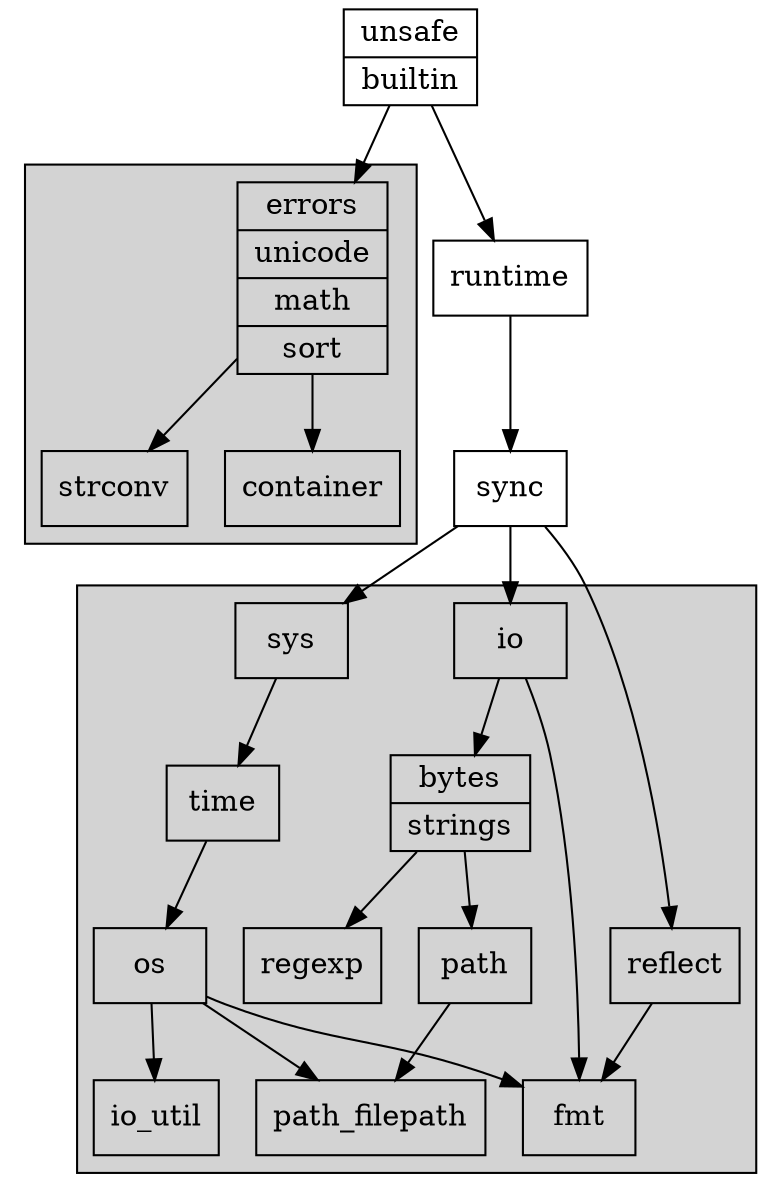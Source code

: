 digraph G {
	node [shape = record]; 
	builtin -> unicode
	builtin -> runtime -> sync -> sys
	sync -> reflect
	sync -> io
	subgraph cluster0 {
	   style = filled;  
 	   unicode -> strconv
 	   unicode -> container
	}
	subgraph cluster1 {
	    style = filled;  
	    reflect
 		sys -> time -> os -> fmt
		io -> bytes
		os -> io_util
		bytes -> regexp
		bytes -> path
		path -> path_filepath
		os -> path_filepath
		reflect -> fmt
		io -> fmt
	}
	builtin [label = "{unsafe|builtin}"]
	unicode [label = "{errors|unicode|math|sort}"]; 
	bytes [label = "{bytes|strings}"];
}
